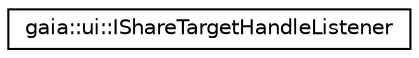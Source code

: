 digraph G
{
  edge [fontname="Helvetica",fontsize="10",labelfontname="Helvetica",labelfontsize="10"];
  node [fontname="Helvetica",fontsize="10",shape=record];
  rankdir=LR;
  Node1 [label="gaia::ui::IShareTargetHandleListener",height=0.2,width=0.4,color="black", fillcolor="white", style="filled",URL="$d4/ddb/classgaia_1_1ui_1_1_i_share_target_handle_listener.html",tooltip="Listener for selecting a share target."];
}
